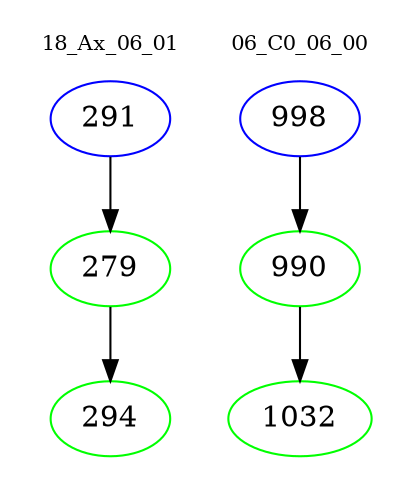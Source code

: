 digraph{
subgraph cluster_0 {
color = white
label = "18_Ax_06_01";
fontsize=10;
T0_291 [label="291", color="blue"]
T0_291 -> T0_279 [color="black"]
T0_279 [label="279", color="green"]
T0_279 -> T0_294 [color="black"]
T0_294 [label="294", color="green"]
}
subgraph cluster_1 {
color = white
label = "06_C0_06_00";
fontsize=10;
T1_998 [label="998", color="blue"]
T1_998 -> T1_990 [color="black"]
T1_990 [label="990", color="green"]
T1_990 -> T1_1032 [color="black"]
T1_1032 [label="1032", color="green"]
}
}
